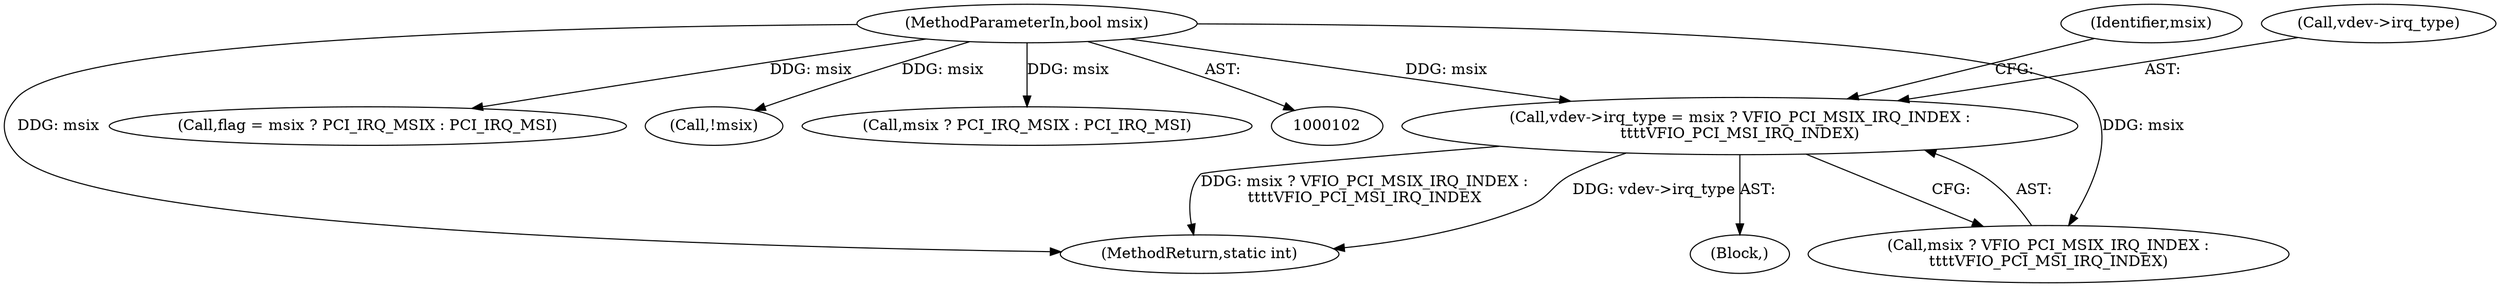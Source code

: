 digraph "0_linux_05692d7005a364add85c6e25a6c4447ce08f913a_0@pointer" {
"1000175" [label="(Call,vdev->irq_type = msix ? VFIO_PCI_MSIX_IRQ_INDEX :\n\t\t\t\tVFIO_PCI_MSI_IRQ_INDEX)"];
"1000105" [label="(MethodParameterIn,bool msix)"];
"1000185" [label="(Identifier,msix)"];
"1000114" [label="(Call,flag = msix ? PCI_IRQ_MSIX : PCI_IRQ_MSI)"];
"1000106" [label="(Block,)"];
"1000176" [label="(Call,vdev->irq_type)"];
"1000201" [label="(MethodReturn,static int)"];
"1000184" [label="(Call,!msix)"];
"1000179" [label="(Call,msix ? VFIO_PCI_MSIX_IRQ_INDEX :\n\t\t\t\tVFIO_PCI_MSI_IRQ_INDEX)"];
"1000116" [label="(Call,msix ? PCI_IRQ_MSIX : PCI_IRQ_MSI)"];
"1000105" [label="(MethodParameterIn,bool msix)"];
"1000175" [label="(Call,vdev->irq_type = msix ? VFIO_PCI_MSIX_IRQ_INDEX :\n\t\t\t\tVFIO_PCI_MSI_IRQ_INDEX)"];
"1000175" -> "1000106"  [label="AST: "];
"1000175" -> "1000179"  [label="CFG: "];
"1000176" -> "1000175"  [label="AST: "];
"1000179" -> "1000175"  [label="AST: "];
"1000185" -> "1000175"  [label="CFG: "];
"1000175" -> "1000201"  [label="DDG: msix ? VFIO_PCI_MSIX_IRQ_INDEX :\n\t\t\t\tVFIO_PCI_MSI_IRQ_INDEX"];
"1000175" -> "1000201"  [label="DDG: vdev->irq_type"];
"1000105" -> "1000175"  [label="DDG: msix"];
"1000105" -> "1000102"  [label="AST: "];
"1000105" -> "1000201"  [label="DDG: msix"];
"1000105" -> "1000114"  [label="DDG: msix"];
"1000105" -> "1000116"  [label="DDG: msix"];
"1000105" -> "1000179"  [label="DDG: msix"];
"1000105" -> "1000184"  [label="DDG: msix"];
}
